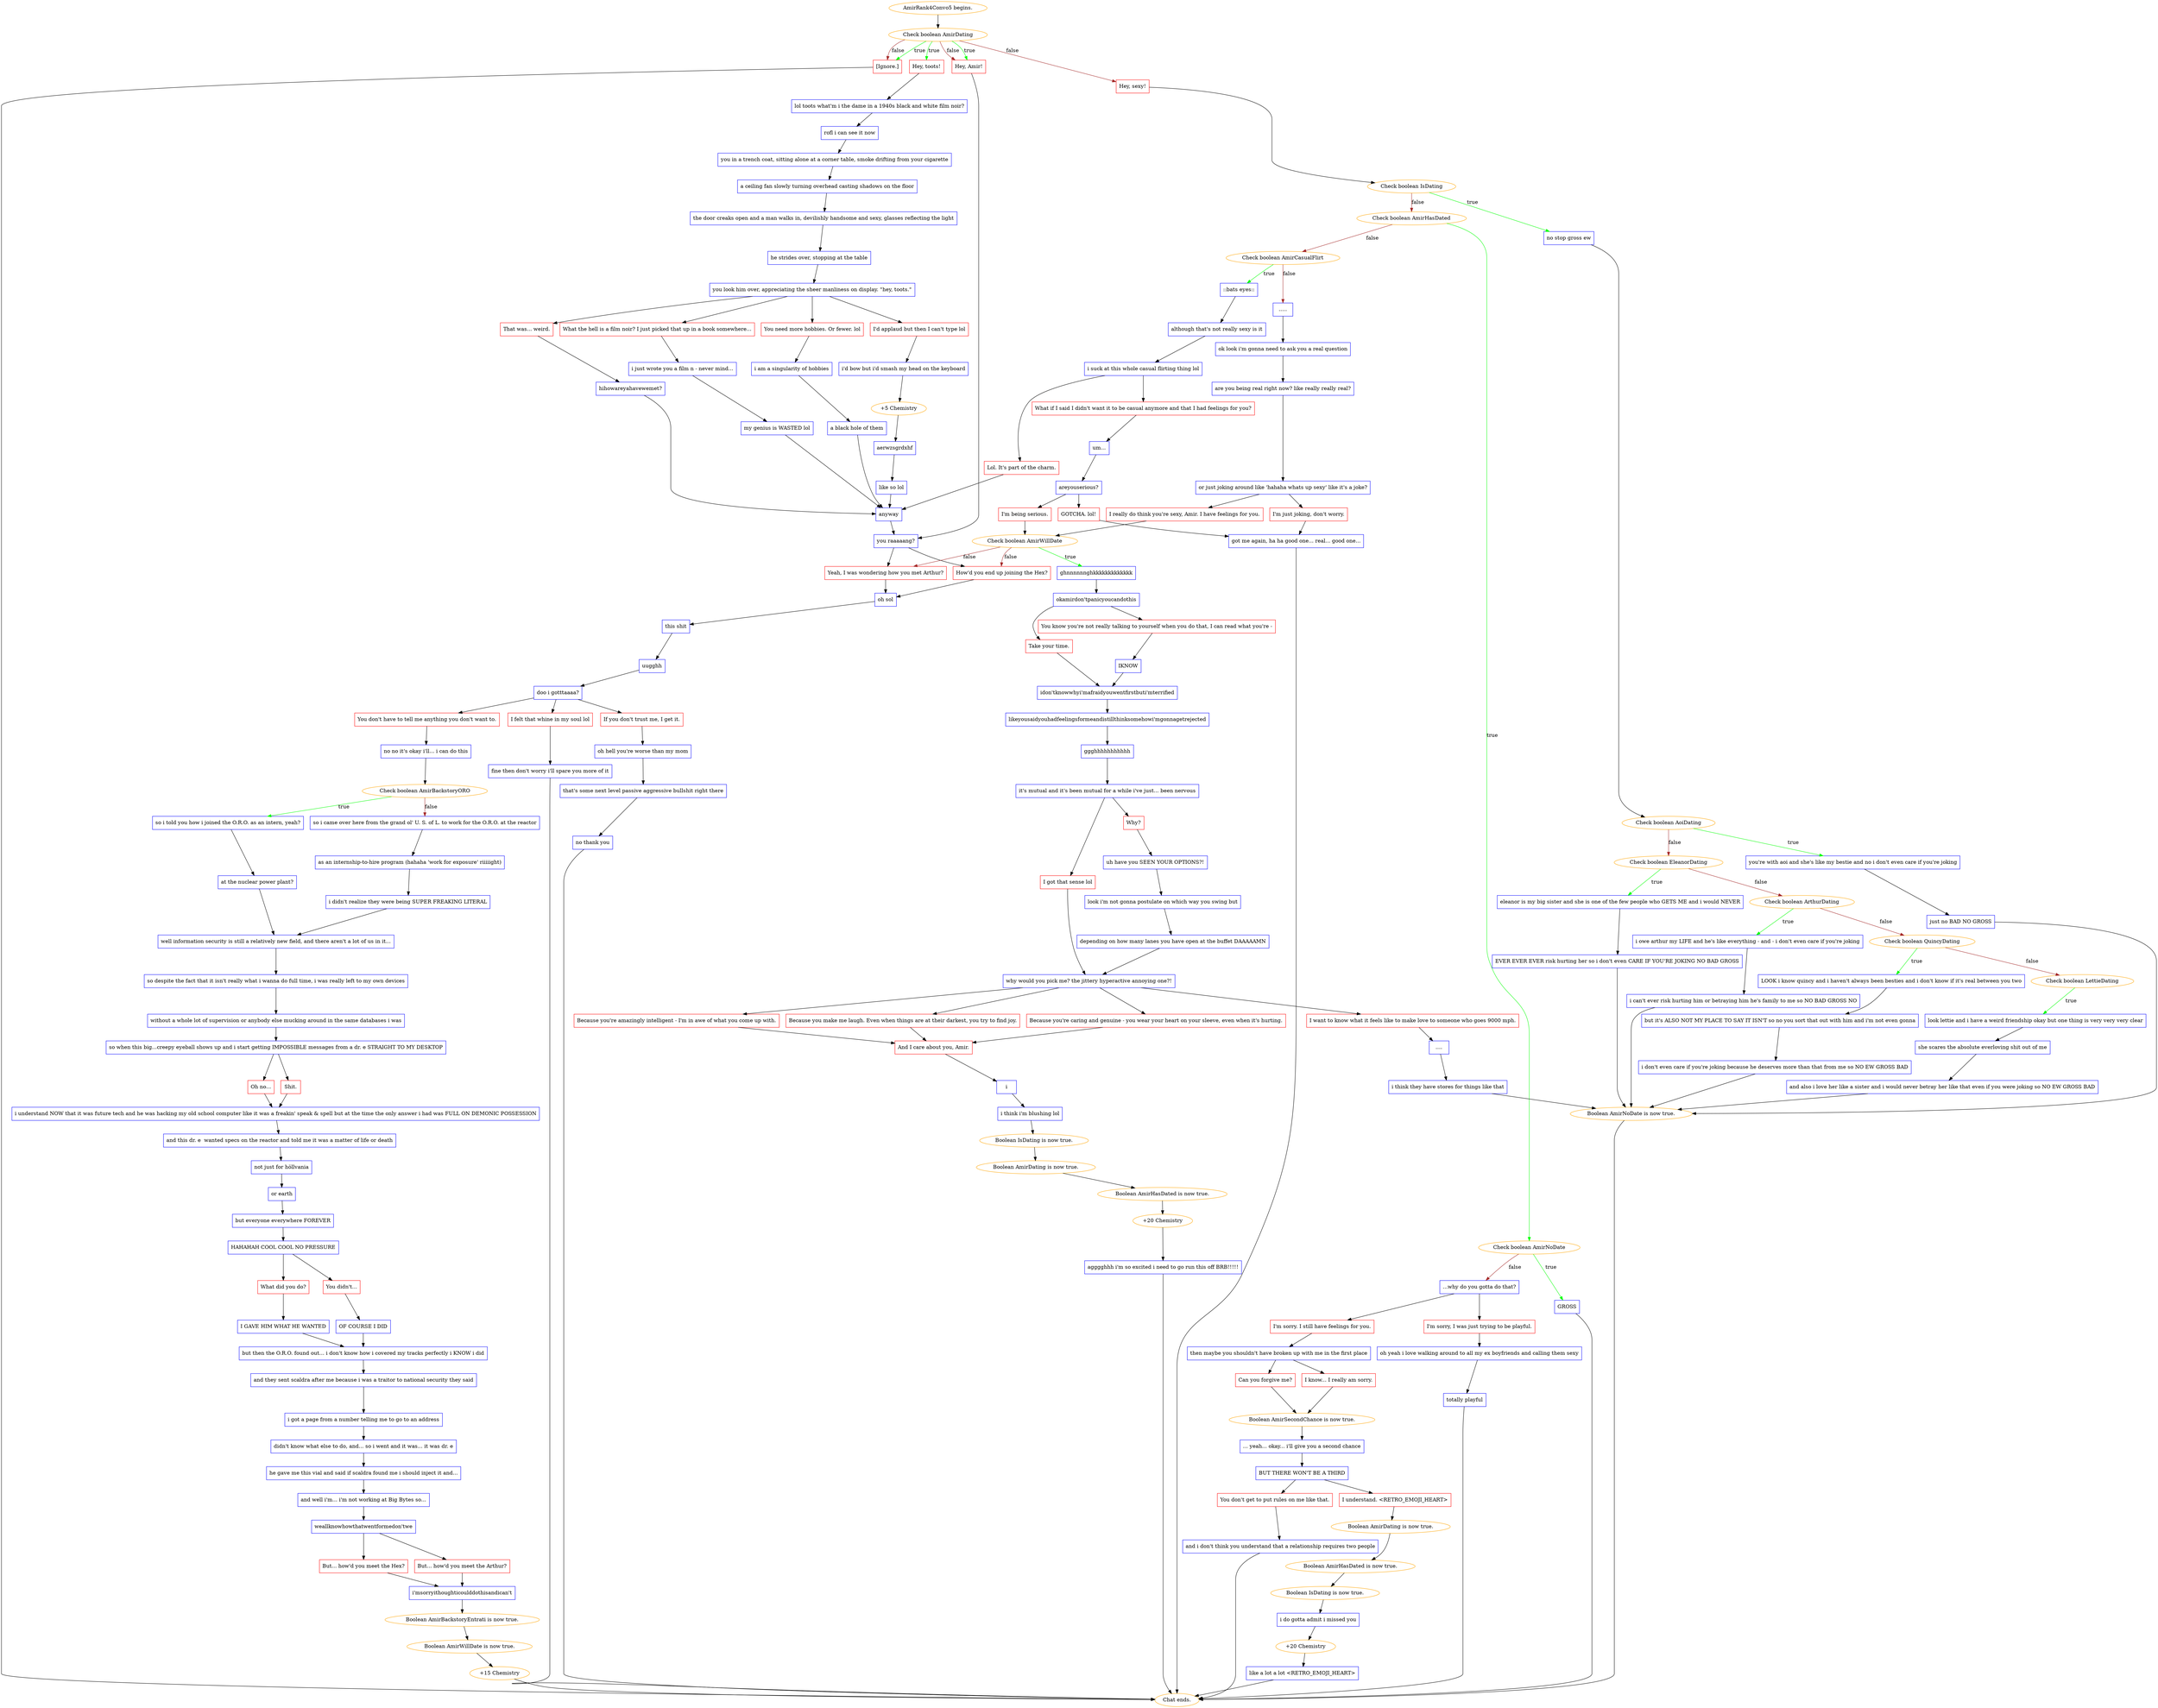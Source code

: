 digraph {
	"AmirRank4Convo5 begins." [color=orange];
		"AmirRank4Convo5 begins." -> j1041127430;
	j1041127430 [label="Check boolean AmirDating",color=orange];
		j1041127430 -> j3175939453 [label=true,color=green];
		j1041127430 -> j3459536344 [label=true,color=green];
		j1041127430 -> j5866127 [label=true,color=green];
		j1041127430 -> j520843983 [label=false,color=brown];
		j1041127430 -> j3459536344 [label=false,color=brown];
		j1041127430 -> j5866127 [label=false,color=brown];
	j3175939453 [label="Hey, toots!",shape=box,color=red];
		j3175939453 -> j1993310524;
	j3459536344 [label="Hey, Amir!",shape=box,color=red];
		j3459536344 -> j2953529909;
	j5866127 [label="[Ignore.]",shape=box,color=red];
		j5866127 -> "Chat ends.";
	j520843983 [label="Hey, sexy!",shape=box,color=red];
		j520843983 -> j1285885712;
	j1993310524 [label="lol toots what'm i the dame in a 1940s black and white film noir?",shape=box,color=blue];
		j1993310524 -> j659343887;
	j2953529909 [label="you raaaaang?",shape=box,color=blue];
		j2953529909 -> j1554710216;
		j2953529909 -> j593137150;
	"Chat ends." [color=orange];
	j1285885712 [label="Check boolean IsDating",color=orange];
		j1285885712 -> j1392519774 [label=true,color=green];
		j1285885712 -> j1466932226 [label=false,color=brown];
	j659343887 [label="rofl i can see it now",shape=box,color=blue];
		j659343887 -> j2602726106;
	j1554710216 [label="How'd you end up joining the Hex?",shape=box,color=red];
		j1554710216 -> j1432402752;
	j593137150 [label="Yeah, I was wondering how you met Arthur?",shape=box,color=red];
		j593137150 -> j1432402752;
	j1392519774 [label="no stop gross ew",shape=box,color=blue];
		j1392519774 -> j2194901993;
	j1466932226 [label="Check boolean AmirHasDated",color=orange];
		j1466932226 -> j2389968274 [label=true,color=green];
		j1466932226 -> j4212409289 [label=false,color=brown];
	j2602726106 [label="you in a trench coat, sitting alone at a corner table, smoke drifting from your cigarette",shape=box,color=blue];
		j2602726106 -> j1241636553;
	j1432402752 [label="oh sol",shape=box,color=blue];
		j1432402752 -> j959743397;
	j2194901993 [label="Check boolean AoiDating",color=orange];
		j2194901993 -> j2395599090 [label=true,color=green];
		j2194901993 -> j270986833 [label=false,color=brown];
	j2389968274 [label="Check boolean AmirNoDate",color=orange];
		j2389968274 -> j2433129920 [label=true,color=green];
		j2389968274 -> j3696425511 [label=false,color=brown];
	j4212409289 [label="Check boolean AmirCasualFlirt",color=orange];
		j4212409289 -> j2569374159 [label=true,color=green];
		j4212409289 -> j318962227 [label=false,color=brown];
	j1241636553 [label="a ceiling fan slowly turning overhead casting shadows on the floor",shape=box,color=blue];
		j1241636553 -> j2424834988;
	j959743397 [label="this shit",shape=box,color=blue];
		j959743397 -> j441232923;
	j2395599090 [label="you're with aoi and she's like my bestie and no i don't even care if you're joking",shape=box,color=blue];
		j2395599090 -> j346147623;
	j270986833 [label="Check boolean EleanorDating",color=orange];
		j270986833 -> j3295994036 [label=true,color=green];
		j270986833 -> j248580380 [label=false,color=brown];
	j2433129920 [label="GROSS",shape=box,color=blue];
		j2433129920 -> "Chat ends.";
	j3696425511 [label="...why do you gotta do that?",shape=box,color=blue];
		j3696425511 -> j1639131925;
		j3696425511 -> j508237005;
	j2569374159 [label="::bats eyes::",shape=box,color=blue];
		j2569374159 -> j996053969;
	j318962227 [label=".....",shape=box,color=blue];
		j318962227 -> j3615072779;
	j2424834988 [label="the door creaks open and a man walks in, devilishly handsome and sexy, glasses reflecting the light",shape=box,color=blue];
		j2424834988 -> j2177162422;
	j441232923 [label="uugghh",shape=box,color=blue];
		j441232923 -> j955098227;
	j346147623 [label="just no BAD NO GROSS",shape=box,color=blue];
		j346147623 -> j2322051913;
	j3295994036 [label="eleanor is my big sister and she is one of the few people who GETS ME and i would NEVER",shape=box,color=blue];
		j3295994036 -> j2977428398;
	j248580380 [label="Check boolean ArthurDating",color=orange];
		j248580380 -> j4094088083 [label=true,color=green];
		j248580380 -> j2042435166 [label=false,color=brown];
	j1639131925 [label="I'm sorry. I still have feelings for you.",shape=box,color=red];
		j1639131925 -> j2270471198;
	j508237005 [label="I'm sorry, I was just trying to be playful.",shape=box,color=red];
		j508237005 -> j1506132656;
	j996053969 [label="although that's not really sexy is it",shape=box,color=blue];
		j996053969 -> j1003685388;
	j3615072779 [label="ok look i'm gonna need to ask you a real question",shape=box,color=blue];
		j3615072779 -> j4245065028;
	j2177162422 [label="he strides over, stopping at the table",shape=box,color=blue];
		j2177162422 -> j935047957;
	j955098227 [label="doo i gotttaaaa?",shape=box,color=blue];
		j955098227 -> j3308624696;
		j955098227 -> j914548664;
		j955098227 -> j1350500551;
	j2322051913 [label="Boolean AmirNoDate is now true.",color=orange];
		j2322051913 -> "Chat ends.";
	j2977428398 [label="EVER EVER EVER risk hurting her so i don't even CARE IF YOU'RE JOKING NO BAD GROSS",shape=box,color=blue];
		j2977428398 -> j2322051913;
	j4094088083 [label="i owe arthur my LIFE and he's like everything - and - i don't even care if you're joking",shape=box,color=blue];
		j4094088083 -> j3885140746;
	j2042435166 [label="Check boolean QuincyDating",color=orange];
		j2042435166 -> j3482962005 [label=true,color=green];
		j2042435166 -> j1355762945 [label=false,color=brown];
	j2270471198 [label="then maybe you shouldn't have broken up with me in the first place",shape=box,color=blue];
		j2270471198 -> j3717697595;
		j2270471198 -> j3232989200;
	j1506132656 [label="oh yeah i love walking around to all my ex boyfriends and calling them sexy",shape=box,color=blue];
		j1506132656 -> j2983765932;
	j1003685388 [label="i suck at this whole casual flirting thing lol",shape=box,color=blue];
		j1003685388 -> j348023414;
		j1003685388 -> j3491834391;
	j4245065028 [label="are you being real right now? like really really real?",shape=box,color=blue];
		j4245065028 -> j3113789788;
	j935047957 [label="you look him over, appreciating the sheer manliness on display. \"hey, toots.\"",shape=box,color=blue];
		j935047957 -> j3039013803;
		j935047957 -> j916927141;
		j935047957 -> j1764892225;
		j935047957 -> j1580110893;
	j3308624696 [label="If you don't trust me, I get it.",shape=box,color=red];
		j3308624696 -> j1475137345;
	j914548664 [label="You don't have to tell me anything you don't want to.",shape=box,color=red];
		j914548664 -> j504679468;
	j1350500551 [label="I felt that whine in my soul lol",shape=box,color=red];
		j1350500551 -> j4116370523;
	j3885140746 [label="i can't ever risk hurting him or betraying him he's family to me so NO BAD GROSS NO",shape=box,color=blue];
		j3885140746 -> j2322051913;
	j3482962005 [label="LOOK i know quincy and i haven't always been besties and i don't know if it's real between you two",shape=box,color=blue];
		j3482962005 -> j2622062517;
	j1355762945 [label="Check boolean LettieDating",color=orange];
		j1355762945 -> j2341124279 [label=true,color=green];
	j3717697595 [label="I know... I really am sorry.",shape=box,color=red];
		j3717697595 -> j3798495184;
	j3232989200 [label="Can you forgive me?",shape=box,color=red];
		j3232989200 -> j3798495184;
	j2983765932 [label="totally playful",shape=box,color=blue];
		j2983765932 -> "Chat ends.";
	j348023414 [label="Lol. It's part of the charm.",shape=box,color=red];
		j348023414 -> j3347912903;
	j3491834391 [label="What if I said I didn't want it to be casual anymore and that I had feelings for you?",shape=box,color=red];
		j3491834391 -> j885884534;
	j3113789788 [label="or just joking around like 'hahaha whats up sexy' like it's a joke?",shape=box,color=blue];
		j3113789788 -> j1593826020;
		j3113789788 -> j3124653621;
	j3039013803 [label="What the hell is a film noir? I just picked that up in a book somewhere...",shape=box,color=red];
		j3039013803 -> j891344590;
	j916927141 [label="You need more hobbies. Or fewer. lol",shape=box,color=red];
		j916927141 -> j319968050;
	j1764892225 [label="I'd applaud but then I can't type lol",shape=box,color=red];
		j1764892225 -> j1488060379;
	j1580110893 [label="That was... weird.",shape=box,color=red];
		j1580110893 -> j2391069109;
	j1475137345 [label="oh hell you're worse than my mom",shape=box,color=blue];
		j1475137345 -> j2926206459;
	j504679468 [label="no no it's okay i'll... i can do this",shape=box,color=blue];
		j504679468 -> j3897178294;
	j4116370523 [label="fine then don't worry i'll spare you more of it",shape=box,color=blue];
		j4116370523 -> "Chat ends.";
	j2622062517 [label="but it's ALSO NOT MY PLACE TO SAY IT ISN'T so no you sort that out with him and i'm not even gonna",shape=box,color=blue];
		j2622062517 -> j1989178656;
	j2341124279 [label="look lettie and i have a weird friendship okay but one thing is very very very clear",shape=box,color=blue];
		j2341124279 -> j1299150342;
	j3798495184 [label="Boolean AmirSecondChance is now true.",color=orange];
		j3798495184 -> j3398612356;
	j3347912903 [label="anyway",shape=box,color=blue];
		j3347912903 -> j2953529909;
	j885884534 [label="um...",shape=box,color=blue];
		j885884534 -> j3907649899;
	j1593826020 [label="I really do think you're sexy, Amir. I have feelings for you.",shape=box,color=red];
		j1593826020 -> j1750762052;
	j3124653621 [label="I'm just joking, don't worry.",shape=box,color=red];
		j3124653621 -> j3342273540;
	j891344590 [label="i just wrote you a film n - never mind...",shape=box,color=blue];
		j891344590 -> j2691850243;
	j319968050 [label="i am a singularity of hobbies",shape=box,color=blue];
		j319968050 -> j255504200;
	j1488060379 [label="i'd bow but i'd smash my head on the keyboard",shape=box,color=blue];
		j1488060379 -> j551477037;
	j2391069109 [label="hihowareyahavewemet?",shape=box,color=blue];
		j2391069109 -> j3347912903;
	j2926206459 [label="that's some next level passive aggressive bullshit right there",shape=box,color=blue];
		j2926206459 -> j1948540155;
	j3897178294 [label="Check boolean AmirBackstoryORO",color=orange];
		j3897178294 -> j206691089 [label=true,color=green];
		j3897178294 -> j2661634833 [label=false,color=brown];
	j1989178656 [label="i don't even care if you're joking because he deserves more than that from me so NO EW GROSS BAD",shape=box,color=blue];
		j1989178656 -> j2322051913;
	j1299150342 [label="she scares the absolute everloving shit out of me",shape=box,color=blue];
		j1299150342 -> j2709629220;
	j3398612356 [label="... yeah... okay... i'll give you a second chance",shape=box,color=blue];
		j3398612356 -> j614826773;
	j3907649899 [label="areyouserious?",shape=box,color=blue];
		j3907649899 -> j1983307496;
		j3907649899 -> j1006281875;
	j1750762052 [label="Check boolean AmirWillDate",color=orange];
		j1750762052 -> j3458319814 [label=true,color=green];
		j1750762052 -> j1554710216 [label=false,color=brown];
		j1750762052 -> j593137150 [label=false,color=brown];
	j3342273540 [label="got me again, ha ha good one... real... good one...",shape=box,color=blue];
		j3342273540 -> "Chat ends.";
	j2691850243 [label="my genius is WASTED lol",shape=box,color=blue];
		j2691850243 -> j3347912903;
	j255504200 [label="a black hole of them",shape=box,color=blue];
		j255504200 -> j3347912903;
	j551477037 [label="+5 Chemistry",color=orange];
		j551477037 -> j3315034773;
	j1948540155 [label="no thank you",shape=box,color=blue];
		j1948540155 -> "Chat ends.";
	j206691089 [label="so i told you how i joined the O.R.O. as an intern, yeah?",shape=box,color=blue];
		j206691089 -> j1218045802;
	j2661634833 [label="so i came over here from the grand ol' U. S. of L. to work for the O.R.O. at the reactor",shape=box,color=blue];
		j2661634833 -> j1275540293;
	j2709629220 [label="and also i love her like a sister and i would never betray her like that even if you were joking so NO EW GROSS BAD",shape=box,color=blue];
		j2709629220 -> j2322051913;
	j614826773 [label="BUT THERE WON'T BE A THIRD",shape=box,color=blue];
		j614826773 -> j872189478;
		j614826773 -> j434651175;
	j1983307496 [label="I'm being serious.",shape=box,color=red];
		j1983307496 -> j1750762052;
	j1006281875 [label="GOTCHA. lol!",shape=box,color=red];
		j1006281875 -> j3342273540;
	j3458319814 [label="ghnnnnnnghkkkkkkkkkkkkk",shape=box,color=blue];
		j3458319814 -> j1295774470;
	j3315034773 [label="aerwzsgrdxhf",shape=box,color=blue];
		j3315034773 -> j1662778495;
	j1218045802 [label="at the nuclear power plant?",shape=box,color=blue];
		j1218045802 -> j3015672444;
	j1275540293 [label="as an internship-to-hire program (hahaha 'work for exposure' riiiiight)",shape=box,color=blue];
		j1275540293 -> j4287663986;
	j872189478 [label="I understand. <RETRO_EMOJI_HEART>",shape=box,color=red];
		j872189478 -> j1697200940;
	j434651175 [label="You don't get to put rules on me like that.",shape=box,color=red];
		j434651175 -> j3507604614;
	j1295774470 [label="okamirdon'tpanicyoucandothis",shape=box,color=blue];
		j1295774470 -> j607759007;
		j1295774470 -> j3214250636;
	j1662778495 [label="like so lol",shape=box,color=blue];
		j1662778495 -> j3347912903;
	j3015672444 [label="well information security is still a relatively new field, and there aren't a lot of us in it...",shape=box,color=blue];
		j3015672444 -> j3923065564;
	j4287663986 [label="i didn't realize they were being SUPER FREAKING LITERAL",shape=box,color=blue];
		j4287663986 -> j3015672444;
	j1697200940 [label="Boolean AmirDating is now true.",color=orange];
		j1697200940 -> j2748508857;
	j3507604614 [label="and i don't think you understand that a relationship requires two people",shape=box,color=blue];
		j3507604614 -> "Chat ends.";
	j607759007 [label="Take your time.",shape=box,color=red];
		j607759007 -> j298803753;
	j3214250636 [label="You know you're not really talking to yourself when you do that, I can read what you're -",shape=box,color=red];
		j3214250636 -> j3234839358;
	j3923065564 [label="so despite the fact that it isn't really what i wanna do full time, i was really left to my own devices",shape=box,color=blue];
		j3923065564 -> j1229162250;
	j2748508857 [label="Boolean AmirHasDated is now true.",color=orange];
		j2748508857 -> j2758969919;
	j298803753 [label="idon'tknowwhyi'mafraidyouwentfirstbuti'mterrified",shape=box,color=blue];
		j298803753 -> j2887694963;
	j3234839358 [label="IKNOW",shape=box,color=blue];
		j3234839358 -> j298803753;
	j1229162250 [label="without a whole lot of supervision or anybody else mucking around in the same databases i was",shape=box,color=blue];
		j1229162250 -> j3572806013;
	j2758969919 [label="Boolean IsDating is now true.",color=orange];
		j2758969919 -> j1851446029;
	j2887694963 [label="likeyousaidyouhadfeelingsformeandistillthinksomehowi'mgonnagetrejected",shape=box,color=blue];
		j2887694963 -> j4005860212;
	j3572806013 [label="so when this big...creepy eyeball shows up and i start getting IMPOSSIBLE messages from a dr. e STRAIGHT TO MY DESKTOP",shape=box,color=blue];
		j3572806013 -> j1057428842;
		j3572806013 -> j2026344864;
	j1851446029 [label="i do gotta admit i missed you",shape=box,color=blue];
		j1851446029 -> j2870685960;
	j4005860212 [label="ggghhhhhhhhhhh",shape=box,color=blue];
		j4005860212 -> j3363534036;
	j1057428842 [label="Oh no...",shape=box,color=red];
		j1057428842 -> j3418656261;
	j2026344864 [label="Shit.",shape=box,color=red];
		j2026344864 -> j3418656261;
	j2870685960 [label="+20 Chemistry",color=orange];
		j2870685960 -> j3961345653;
	j3363534036 [label="it's mutual and it's been mutual for a while i've just... been nervous",shape=box,color=blue];
		j3363534036 -> j1608683608;
		j3363534036 -> j2872215409;
	j3418656261 [label="i understand NOW that it was future tech and he was hacking my old school computer like it was a freakin' speak & spell but at the time the only answer i had was FULL ON DEMONIC POSSESSION",shape=box,color=blue];
		j3418656261 -> j1718170351;
	j3961345653 [label="like a lot a lot <RETRO_EMOJI_HEART>",shape=box,color=blue];
		j3961345653 -> "Chat ends.";
	j1608683608 [label="I got that sense lol",shape=box,color=red];
		j1608683608 -> j1075745378;
	j2872215409 [label="Why?",shape=box,color=red];
		j2872215409 -> j46688713;
	j1718170351 [label="and this dr. e  wanted specs on the reactor and told me it was a matter of life or death",shape=box,color=blue];
		j1718170351 -> j314965115;
	j1075745378 [label="why would you pick me? the jittery hyperactive annoying one?!",shape=box,color=blue];
		j1075745378 -> j1344254903;
		j1075745378 -> j1706255977;
		j1075745378 -> j499511526;
		j1075745378 -> j3455526139;
	j46688713 [label="uh have you SEEN YOUR OPTIONS?!",shape=box,color=blue];
		j46688713 -> j3205858567;
	j314965115 [label="not just for höllvania",shape=box,color=blue];
		j314965115 -> j1836702312;
	j1344254903 [label="Because you're amazingly intelligent - I'm in awe of what you come up with.",shape=box,color=red];
		j1344254903 -> j911741120;
	j1706255977 [label="Because you're caring and genuine - you wear your heart on your sleeve, even when it's hurting.",shape=box,color=red];
		j1706255977 -> j911741120;
	j499511526 [label="Because you make me laugh. Even when things are at their darkest, you try to find joy.",shape=box,color=red];
		j499511526 -> j911741120;
	j3455526139 [label="I want to know what it feels like to make love to someone who goes 9000 mph.",shape=box,color=red];
		j3455526139 -> j1554372645;
	j3205858567 [label="look i'm not gonna postulate on which way you swing but",shape=box,color=blue];
		j3205858567 -> j2628066351;
	j1836702312 [label="or earth",shape=box,color=blue];
		j1836702312 -> j2119891186;
	j911741120 [label="And I care about you, Amir.",shape=box,color=red];
		j911741120 -> j1472374528;
	j1554372645 [label="....",shape=box,color=blue];
		j1554372645 -> j3373048676;
	j2628066351 [label="depending on how many lanes you have open at the buffet DAAAAAMN",shape=box,color=blue];
		j2628066351 -> j1075745378;
	j2119891186 [label="but everyone everywhere FOREVER",shape=box,color=blue];
		j2119891186 -> j266682769;
	j1472374528 [label="i",shape=box,color=blue];
		j1472374528 -> j1285374800;
	j3373048676 [label="i think they have stores for things like that",shape=box,color=blue];
		j3373048676 -> j2322051913;
	j266682769 [label="HAHAHAH COOL COOL NO PRESSURE",shape=box,color=blue];
		j266682769 -> j2777693601;
		j266682769 -> j2413861763;
	j1285374800 [label="i think i'm blushing lol",shape=box,color=blue];
		j1285374800 -> j303936370;
	j2777693601 [label="What did you do?",shape=box,color=red];
		j2777693601 -> j3879142182;
	j2413861763 [label="You didn't...",shape=box,color=red];
		j2413861763 -> j1218520382;
	j303936370 [label="Boolean IsDating is now true.",color=orange];
		j303936370 -> j1290652977;
	j3879142182 [label="I GAVE HIM WHAT HE WANTED",shape=box,color=blue];
		j3879142182 -> j3359323867;
	j1218520382 [label="OF COURSE I DID",shape=box,color=blue];
		j1218520382 -> j3359323867;
	j1290652977 [label="Boolean AmirDating is now true.",color=orange];
		j1290652977 -> j273819490;
	j3359323867 [label="but then the O.R.O. found out... i don't know how i covered my tracks perfectly i KNOW i did",shape=box,color=blue];
		j3359323867 -> j3762821521;
	j273819490 [label="Boolean AmirHasDated is now true.",color=orange];
		j273819490 -> j1022092791;
	j3762821521 [label="and they sent scaldra after me because i was a traitor to national security they said",shape=box,color=blue];
		j3762821521 -> j984337366;
	j1022092791 [label="+20 Chemistry",color=orange];
		j1022092791 -> j3405963588;
	j984337366 [label="i got a page from a number telling me to go to an address",shape=box,color=blue];
		j984337366 -> j3129219549;
	j3405963588 [label="agggghhh i'm so excited i need to go run this off BRB!!!!!",shape=box,color=blue];
		j3405963588 -> "Chat ends.";
	j3129219549 [label="didn't know what else to do, and... so i went and it was... it was dr. e",shape=box,color=blue];
		j3129219549 -> j1781157878;
	j1781157878 [label="he gave me this vial and said if scaldra found me i should inject it and...",shape=box,color=blue];
		j1781157878 -> j3152036168;
	j3152036168 [label="and well i'm... i'm not working at Big Bytes so...",shape=box,color=blue];
		j3152036168 -> j1507744513;
	j1507744513 [label="weallknowhowthatwentformedon'twe",shape=box,color=blue];
		j1507744513 -> j2168891319;
		j1507744513 -> j2394800800;
	j2168891319 [label="But... how'd you meet the Hex?",shape=box,color=red];
		j2168891319 -> j4259822045;
	j2394800800 [label="But... how'd you meet the Arthur?",shape=box,color=red];
		j2394800800 -> j4259822045;
	j4259822045 [label="i'msorryithoughticoulddothisandican't",shape=box,color=blue];
		j4259822045 -> j3037851875;
	j3037851875 [label="Boolean AmirBackstoryEntrati is now true.",color=orange];
		j3037851875 -> j3754834029;
	j3754834029 [label="Boolean AmirWillDate is now true.",color=orange];
		j3754834029 -> j4072819434;
	j4072819434 [label="+15 Chemistry",color=orange];
		j4072819434 -> "Chat ends.";
}